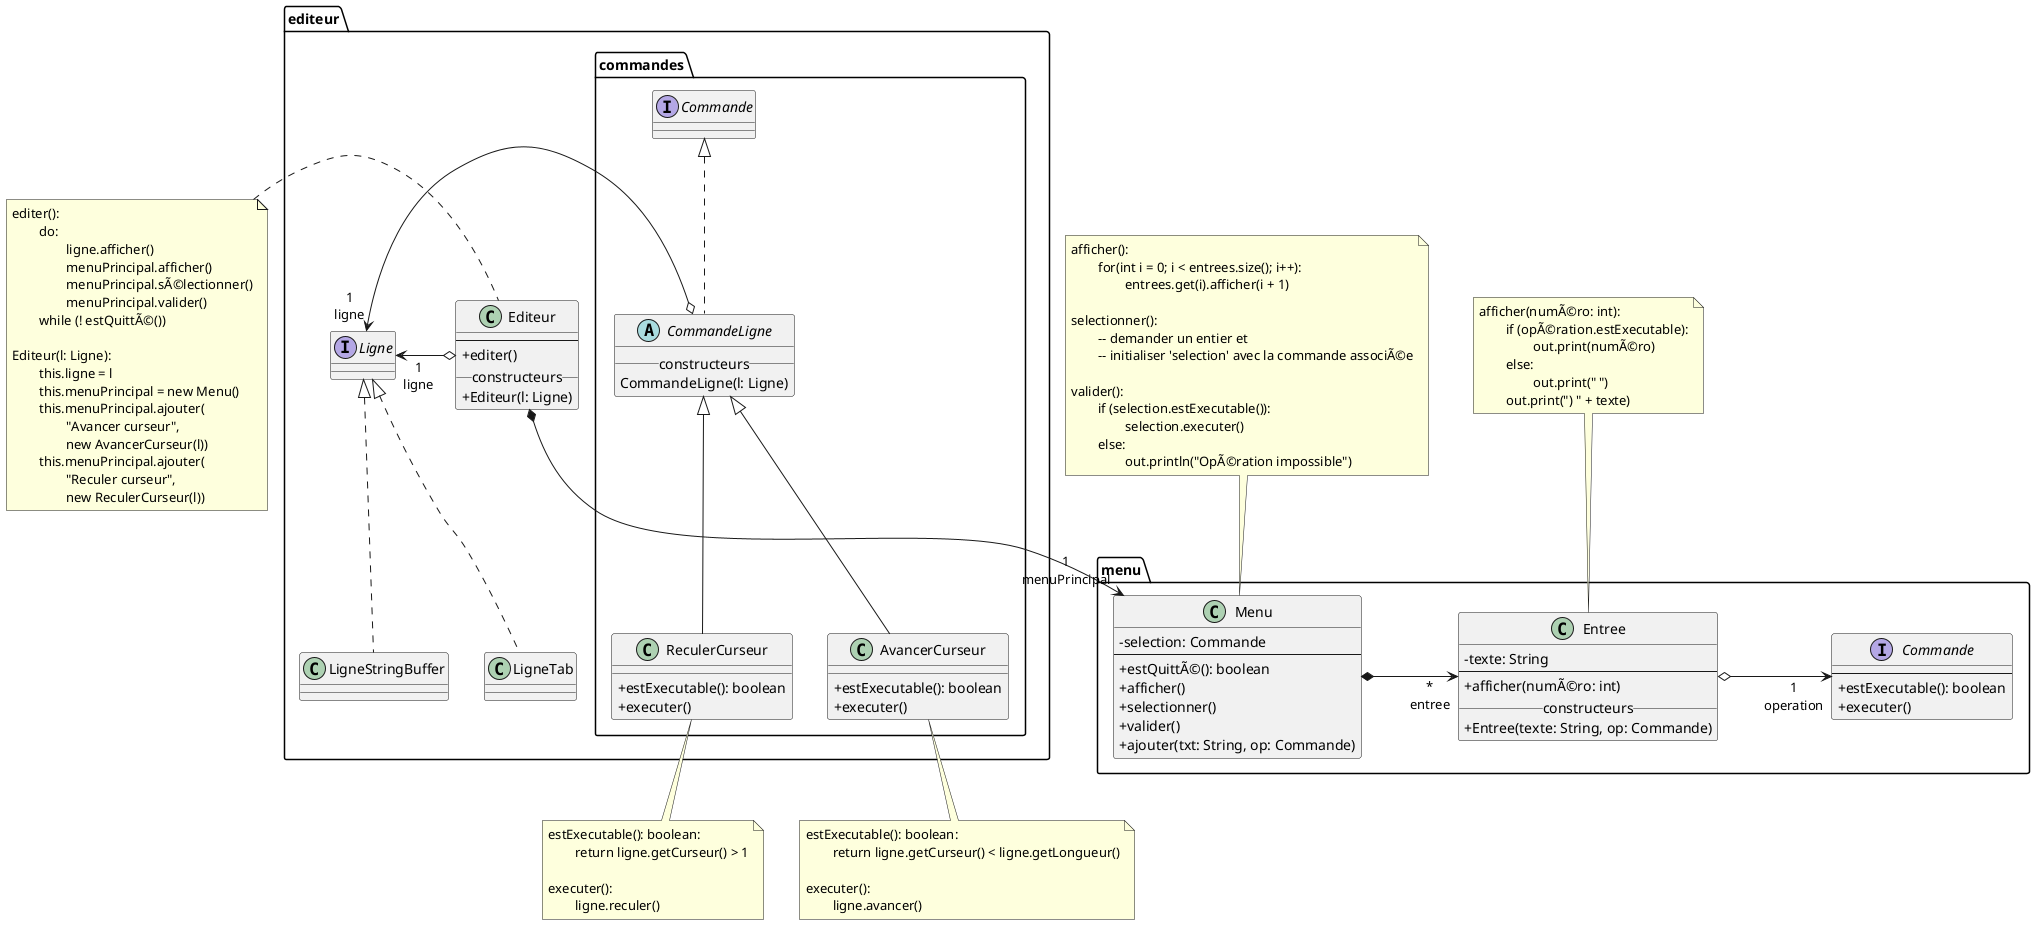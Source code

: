 @startuml
skinparam classAttributeIconSize 0

package menu {

	class Menu {
		- selection: Commande
		--
		+ estQuittÃ©(): boolean
		+ afficher()
		+ selectionner()
		+ valider()
		+ ajouter(txt: String, op: Commande)
	}

	class Entree {
		- texte: String
		--
		+ afficher(numÃ©ro: int)
		__constructeurs__
		+ Entree(texte: String, op: Commande)
	}

	interface Commande {
		--
		+ estExecutable(): boolean
		+ executer()
	}

	Menu *-right-> "*\nentree"  Entree: "                  "
	Entree o-right-> "1\noperation" Commande: "                       "

}

	note top of Menu
	afficher():
		for(int i = 0; i < entrees.size(); i++):
			entrees.get(i).afficher(i + 1)

	selectionner():
		-- demander un entier et
		-- initialiser 'selection' avec la commande associÃ©e

	valider():
		if (selection.estExecutable()):
			selection.executer()
		else:
			out.println("OpÃ©ration impossible")
	end note

	note top of Entree
		afficher(numÃ©ro: int):
			if (opÃ©ration.estExecutable):
				out.print(numÃ©ro)
			else:
				out.print(" ")
			out.print(") " + texte)
	end note


package editeur {

	class Editeur {
		--
		+ editer()
		__constructeurs__
		+ Editeur(l: Ligne)
	}

	Editeur o-right-> "1\nligne" Ligne : "       "
	Editeur *--> "1\nmenuPrincipal" Menu

	interface Ligne {
	}

	class LigneTab implements Ligne {
	}

	class LigneStringBuffer implements Ligne {
	}





	package commandes {

		abstract class CommandeLigne implements Commande {
			__constructeurs__
			CommandeLigne(l: Ligne)
		}

		class AvancerCurseur extends CommandeLigne {
			+ estExecutable(): boolean
			+ executer()
		}

		class ReculerCurseur extends CommandeLigne {
			+ estExecutable(): boolean
			+ executer()
		}

	}


	CommandeLigne o-left-> "1\nligne" Ligne






}

		note bottom of AvancerCurseur
			estExecutable(): boolean:
				return ligne.getCurseur() < ligne.getLongueur()

			executer():
				ligne.avancer()
		end note

		note bottom of ReculerCurseur
			estExecutable(): boolean:
				return ligne.getCurseur() > 1

			executer():
				ligne.reculer()
		end note


	note as noteEditeur
		editer():
			do:
				ligne.afficher()
				menuPrincipal.afficher()
				menuPrincipal.sÃ©lectionner()
				menuPrincipal.valider()
			while (! estQuittÃ©())

		Editeur(l: Ligne):
			this.ligne = l
			this.menuPrincipal = new Menu()
			this.menuPrincipal.ajouter(
				"Avancer curseur",
				new AvancerCurseur(l))
			this.menuPrincipal.ajouter(
				"Reculer curseur",
				new ReculerCurseur(l))
	end note

	Editeur .left. noteEditeur



@enduml
' vim: sw=4 ts=4:
